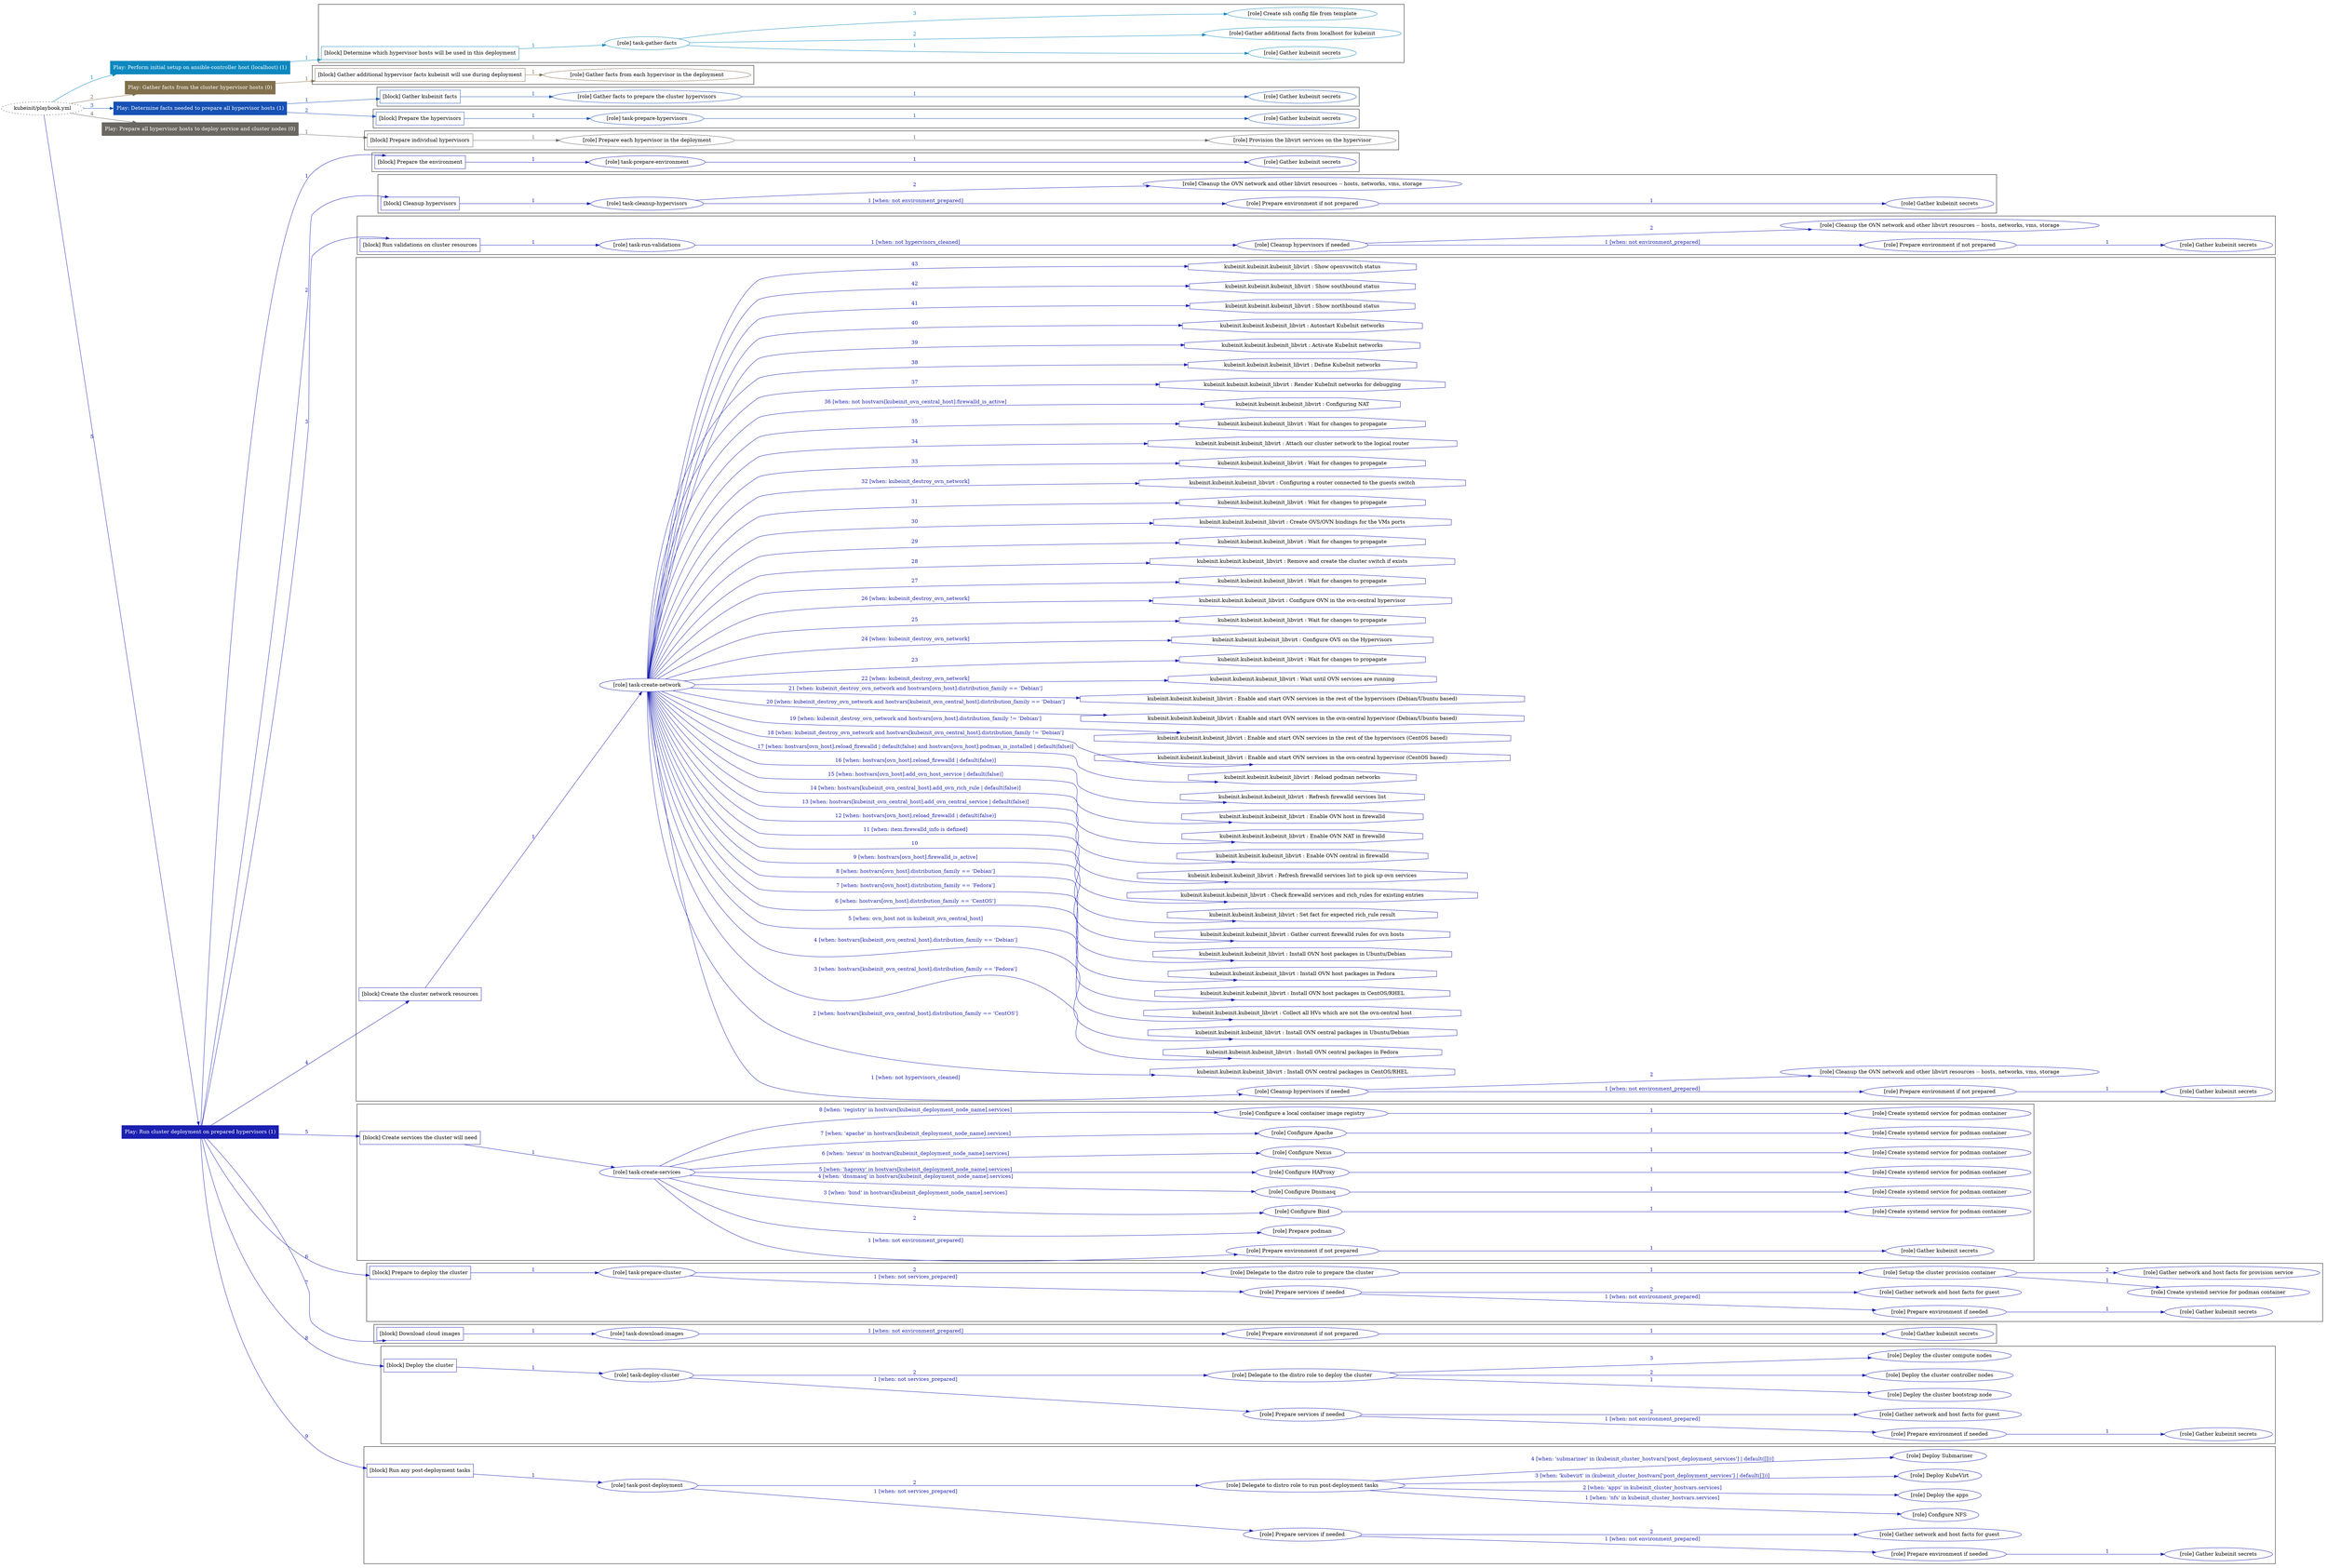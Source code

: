 digraph {
	graph [concentrate=true ordering=in rankdir=LR ratio=fill]
	edge [esep=5 sep=10]
	"kubeinit/playbook.yml" [URL="/home/runner/work/kubeinit/kubeinit/kubeinit/playbook.yml" id=playbook_b2970632 style=dotted]
	"kubeinit/playbook.yml" -> play_ad347e8a [label="1 " color="#0d88bf" fontcolor="#0d88bf" id=edge_fb2f6745 labeltooltip="1 " tooltip="1 "]
	subgraph "Play: Perform initial setup on ansible-controller host (localhost) (1)" {
		play_ad347e8a [label="Play: Perform initial setup on ansible-controller host (localhost) (1)" URL="/home/runner/work/kubeinit/kubeinit/kubeinit/playbook.yml" color="#0d88bf" fontcolor="#ffffff" id=play_ad347e8a shape=box style=filled tooltip=localhost]
		play_ad347e8a -> block_02bdb713 [label=1 color="#0d88bf" fontcolor="#0d88bf" id=edge_63a0c23f labeltooltip=1 tooltip=1]
		subgraph cluster_block_02bdb713 {
			block_02bdb713 [label="[block] Determine which hypervisor hosts will be used in this deployment" URL="/home/runner/work/kubeinit/kubeinit/kubeinit/playbook.yml" color="#0d88bf" id=block_02bdb713 labeltooltip="Determine which hypervisor hosts will be used in this deployment" shape=box tooltip="Determine which hypervisor hosts will be used in this deployment"]
			block_02bdb713 -> role_da53d8f0 [label="1 " color="#0d88bf" fontcolor="#0d88bf" id=edge_569116b0 labeltooltip="1 " tooltip="1 "]
			subgraph "task-gather-facts" {
				role_da53d8f0 [label="[role] task-gather-facts" URL="/home/runner/work/kubeinit/kubeinit/kubeinit/playbook.yml" color="#0d88bf" id=role_da53d8f0 tooltip="task-gather-facts"]
				role_da53d8f0 -> role_54733c2b [label="1 " color="#0d88bf" fontcolor="#0d88bf" id=edge_8b5b9e2d labeltooltip="1 " tooltip="1 "]
				subgraph "Gather kubeinit secrets" {
					role_54733c2b [label="[role] Gather kubeinit secrets" URL="/home/runner/.ansible/collections/ansible_collections/kubeinit/kubeinit/roles/kubeinit_prepare/tasks/build_hypervisors_group.yml" color="#0d88bf" id=role_54733c2b tooltip="Gather kubeinit secrets"]
				}
				role_da53d8f0 -> role_e643a011 [label="2 " color="#0d88bf" fontcolor="#0d88bf" id=edge_ceef6fc4 labeltooltip="2 " tooltip="2 "]
				subgraph "Gather additional facts from localhost for kubeinit" {
					role_e643a011 [label="[role] Gather additional facts from localhost for kubeinit" URL="/home/runner/.ansible/collections/ansible_collections/kubeinit/kubeinit/roles/kubeinit_prepare/tasks/build_hypervisors_group.yml" color="#0d88bf" id=role_e643a011 tooltip="Gather additional facts from localhost for kubeinit"]
				}
				role_da53d8f0 -> role_61aa2dd2 [label="3 " color="#0d88bf" fontcolor="#0d88bf" id=edge_c71d6001 labeltooltip="3 " tooltip="3 "]
				subgraph "Create ssh config file from template" {
					role_61aa2dd2 [label="[role] Create ssh config file from template" URL="/home/runner/.ansible/collections/ansible_collections/kubeinit/kubeinit/roles/kubeinit_prepare/tasks/build_hypervisors_group.yml" color="#0d88bf" id=role_61aa2dd2 tooltip="Create ssh config file from template"]
				}
			}
		}
	}
	"kubeinit/playbook.yml" -> play_86a1b75f [label="2 " color="#80704c" fontcolor="#80704c" id=edge_a1302438 labeltooltip="2 " tooltip="2 "]
	subgraph "Play: Gather facts from the cluster hypervisor hosts (0)" {
		play_86a1b75f [label="Play: Gather facts from the cluster hypervisor hosts (0)" URL="/home/runner/work/kubeinit/kubeinit/kubeinit/playbook.yml" color="#80704c" fontcolor="#ffffff" id=play_86a1b75f shape=box style=filled tooltip="Play: Gather facts from the cluster hypervisor hosts (0)"]
		play_86a1b75f -> block_30c220e3 [label=1 color="#80704c" fontcolor="#80704c" id=edge_c5102e0e labeltooltip=1 tooltip=1]
		subgraph cluster_block_30c220e3 {
			block_30c220e3 [label="[block] Gather additional hypervisor facts kubeinit will use during deployment" URL="/home/runner/work/kubeinit/kubeinit/kubeinit/playbook.yml" color="#80704c" id=block_30c220e3 labeltooltip="Gather additional hypervisor facts kubeinit will use during deployment" shape=box tooltip="Gather additional hypervisor facts kubeinit will use during deployment"]
			block_30c220e3 -> role_64c12fb1 [label="1 " color="#80704c" fontcolor="#80704c" id=edge_5f740c85 labeltooltip="1 " tooltip="1 "]
			subgraph "Gather facts from each hypervisor in the deployment" {
				role_64c12fb1 [label="[role] Gather facts from each hypervisor in the deployment" URL="/home/runner/work/kubeinit/kubeinit/kubeinit/playbook.yml" color="#80704c" id=role_64c12fb1 tooltip="Gather facts from each hypervisor in the deployment"]
			}
		}
	}
	"kubeinit/playbook.yml" -> play_dd85b4c7 [label="3 " color="#1751b5" fontcolor="#1751b5" id=edge_f1dde3d9 labeltooltip="3 " tooltip="3 "]
	subgraph "Play: Determine facts needed to prepare all hypervisor hosts (1)" {
		play_dd85b4c7 [label="Play: Determine facts needed to prepare all hypervisor hosts (1)" URL="/home/runner/work/kubeinit/kubeinit/kubeinit/playbook.yml" color="#1751b5" fontcolor="#ffffff" id=play_dd85b4c7 shape=box style=filled tooltip=localhost]
		play_dd85b4c7 -> block_471fe76d [label=1 color="#1751b5" fontcolor="#1751b5" id=edge_30406301 labeltooltip=1 tooltip=1]
		subgraph cluster_block_471fe76d {
			block_471fe76d [label="[block] Gather kubeinit facts" URL="/home/runner/work/kubeinit/kubeinit/kubeinit/playbook.yml" color="#1751b5" id=block_471fe76d labeltooltip="Gather kubeinit facts" shape=box tooltip="Gather kubeinit facts"]
			block_471fe76d -> role_e192dd56 [label="1 " color="#1751b5" fontcolor="#1751b5" id=edge_eb72779b labeltooltip="1 " tooltip="1 "]
			subgraph "Gather facts to prepare the cluster hypervisors" {
				role_e192dd56 [label="[role] Gather facts to prepare the cluster hypervisors" URL="/home/runner/work/kubeinit/kubeinit/kubeinit/playbook.yml" color="#1751b5" id=role_e192dd56 tooltip="Gather facts to prepare the cluster hypervisors"]
				role_e192dd56 -> role_439e6ed9 [label="1 " color="#1751b5" fontcolor="#1751b5" id=edge_c47470ea labeltooltip="1 " tooltip="1 "]
				subgraph "Gather kubeinit secrets" {
					role_439e6ed9 [label="[role] Gather kubeinit secrets" URL="/home/runner/.ansible/collections/ansible_collections/kubeinit/kubeinit/roles/kubeinit_prepare/tasks/gather_kubeinit_facts.yml" color="#1751b5" id=role_439e6ed9 tooltip="Gather kubeinit secrets"]
				}
			}
		}
		play_dd85b4c7 -> block_6705065d [label=2 color="#1751b5" fontcolor="#1751b5" id=edge_f10d13ff labeltooltip=2 tooltip=2]
		subgraph cluster_block_6705065d {
			block_6705065d [label="[block] Prepare the hypervisors" URL="/home/runner/work/kubeinit/kubeinit/kubeinit/playbook.yml" color="#1751b5" id=block_6705065d labeltooltip="Prepare the hypervisors" shape=box tooltip="Prepare the hypervisors"]
			block_6705065d -> role_c1f76ff6 [label="1 " color="#1751b5" fontcolor="#1751b5" id=edge_e2b67385 labeltooltip="1 " tooltip="1 "]
			subgraph "task-prepare-hypervisors" {
				role_c1f76ff6 [label="[role] task-prepare-hypervisors" URL="/home/runner/work/kubeinit/kubeinit/kubeinit/playbook.yml" color="#1751b5" id=role_c1f76ff6 tooltip="task-prepare-hypervisors"]
				role_c1f76ff6 -> role_1f9acea6 [label="1 " color="#1751b5" fontcolor="#1751b5" id=edge_c18df042 labeltooltip="1 " tooltip="1 "]
				subgraph "Gather kubeinit secrets" {
					role_1f9acea6 [label="[role] Gather kubeinit secrets" URL="/home/runner/.ansible/collections/ansible_collections/kubeinit/kubeinit/roles/kubeinit_prepare/tasks/gather_kubeinit_facts.yml" color="#1751b5" id=role_1f9acea6 tooltip="Gather kubeinit secrets"]
				}
			}
		}
	}
	"kubeinit/playbook.yml" -> play_1622d2c1 [label="4 " color="#6a6762" fontcolor="#6a6762" id=edge_9c1169be labeltooltip="4 " tooltip="4 "]
	subgraph "Play: Prepare all hypervisor hosts to deploy service and cluster nodes (0)" {
		play_1622d2c1 [label="Play: Prepare all hypervisor hosts to deploy service and cluster nodes (0)" URL="/home/runner/work/kubeinit/kubeinit/kubeinit/playbook.yml" color="#6a6762" fontcolor="#ffffff" id=play_1622d2c1 shape=box style=filled tooltip="Play: Prepare all hypervisor hosts to deploy service and cluster nodes (0)"]
		play_1622d2c1 -> block_068959bb [label=1 color="#6a6762" fontcolor="#6a6762" id=edge_9a608dee labeltooltip=1 tooltip=1]
		subgraph cluster_block_068959bb {
			block_068959bb [label="[block] Prepare individual hypervisors" URL="/home/runner/work/kubeinit/kubeinit/kubeinit/playbook.yml" color="#6a6762" id=block_068959bb labeltooltip="Prepare individual hypervisors" shape=box tooltip="Prepare individual hypervisors"]
			block_068959bb -> role_5a3e486c [label="1 " color="#6a6762" fontcolor="#6a6762" id=edge_054abb75 labeltooltip="1 " tooltip="1 "]
			subgraph "Prepare each hypervisor in the deployment" {
				role_5a3e486c [label="[role] Prepare each hypervisor in the deployment" URL="/home/runner/work/kubeinit/kubeinit/kubeinit/playbook.yml" color="#6a6762" id=role_5a3e486c tooltip="Prepare each hypervisor in the deployment"]
				role_5a3e486c -> role_bd8c791f [label="1 " color="#6a6762" fontcolor="#6a6762" id=edge_d2929879 labeltooltip="1 " tooltip="1 "]
				subgraph "Provision the libvirt services on the hypervisor" {
					role_bd8c791f [label="[role] Provision the libvirt services on the hypervisor" URL="/home/runner/.ansible/collections/ansible_collections/kubeinit/kubeinit/roles/kubeinit_prepare/tasks/prepare_hypervisor.yml" color="#6a6762" id=role_bd8c791f tooltip="Provision the libvirt services on the hypervisor"]
				}
			}
		}
	}
	"kubeinit/playbook.yml" -> play_c64f6b36 [label="5 " color="#1b1fb1" fontcolor="#1b1fb1" id=edge_6ad147a3 labeltooltip="5 " tooltip="5 "]
	subgraph "Play: Run cluster deployment on prepared hypervisors (1)" {
		play_c64f6b36 [label="Play: Run cluster deployment on prepared hypervisors (1)" URL="/home/runner/work/kubeinit/kubeinit/kubeinit/playbook.yml" color="#1b1fb1" fontcolor="#ffffff" id=play_c64f6b36 shape=box style=filled tooltip=localhost]
		play_c64f6b36 -> block_fc96200b [label=1 color="#1b1fb1" fontcolor="#1b1fb1" id=edge_9f50832c labeltooltip=1 tooltip=1]
		subgraph cluster_block_fc96200b {
			block_fc96200b [label="[block] Prepare the environment" URL="/home/runner/work/kubeinit/kubeinit/kubeinit/playbook.yml" color="#1b1fb1" id=block_fc96200b labeltooltip="Prepare the environment" shape=box tooltip="Prepare the environment"]
			block_fc96200b -> role_393655b5 [label="1 " color="#1b1fb1" fontcolor="#1b1fb1" id=edge_04729fff labeltooltip="1 " tooltip="1 "]
			subgraph "task-prepare-environment" {
				role_393655b5 [label="[role] task-prepare-environment" URL="/home/runner/work/kubeinit/kubeinit/kubeinit/playbook.yml" color="#1b1fb1" id=role_393655b5 tooltip="task-prepare-environment"]
				role_393655b5 -> role_0a189bdf [label="1 " color="#1b1fb1" fontcolor="#1b1fb1" id=edge_3ca9d358 labeltooltip="1 " tooltip="1 "]
				subgraph "Gather kubeinit secrets" {
					role_0a189bdf [label="[role] Gather kubeinit secrets" URL="/home/runner/.ansible/collections/ansible_collections/kubeinit/kubeinit/roles/kubeinit_prepare/tasks/gather_kubeinit_facts.yml" color="#1b1fb1" id=role_0a189bdf tooltip="Gather kubeinit secrets"]
				}
			}
		}
		play_c64f6b36 -> block_f19dd39b [label=2 color="#1b1fb1" fontcolor="#1b1fb1" id=edge_65078a33 labeltooltip=2 tooltip=2]
		subgraph cluster_block_f19dd39b {
			block_f19dd39b [label="[block] Cleanup hypervisors" URL="/home/runner/work/kubeinit/kubeinit/kubeinit/playbook.yml" color="#1b1fb1" id=block_f19dd39b labeltooltip="Cleanup hypervisors" shape=box tooltip="Cleanup hypervisors"]
			block_f19dd39b -> role_6e522510 [label="1 " color="#1b1fb1" fontcolor="#1b1fb1" id=edge_774d09f5 labeltooltip="1 " tooltip="1 "]
			subgraph "task-cleanup-hypervisors" {
				role_6e522510 [label="[role] task-cleanup-hypervisors" URL="/home/runner/work/kubeinit/kubeinit/kubeinit/playbook.yml" color="#1b1fb1" id=role_6e522510 tooltip="task-cleanup-hypervisors"]
				role_6e522510 -> role_2e3c1b8a [label="1 [when: not environment_prepared]" color="#1b1fb1" fontcolor="#1b1fb1" id=edge_42efb59c labeltooltip="1 [when: not environment_prepared]" tooltip="1 [when: not environment_prepared]"]
				subgraph "Prepare environment if not prepared" {
					role_2e3c1b8a [label="[role] Prepare environment if not prepared" URL="/home/runner/.ansible/collections/ansible_collections/kubeinit/kubeinit/roles/kubeinit_prepare/tasks/cleanup_hypervisors.yml" color="#1b1fb1" id=role_2e3c1b8a tooltip="Prepare environment if not prepared"]
					role_2e3c1b8a -> role_7c5b12a2 [label="1 " color="#1b1fb1" fontcolor="#1b1fb1" id=edge_70bcca69 labeltooltip="1 " tooltip="1 "]
					subgraph "Gather kubeinit secrets" {
						role_7c5b12a2 [label="[role] Gather kubeinit secrets" URL="/home/runner/.ansible/collections/ansible_collections/kubeinit/kubeinit/roles/kubeinit_prepare/tasks/gather_kubeinit_facts.yml" color="#1b1fb1" id=role_7c5b12a2 tooltip="Gather kubeinit secrets"]
					}
				}
				role_6e522510 -> role_1f2c978e [label="2 " color="#1b1fb1" fontcolor="#1b1fb1" id=edge_94150e36 labeltooltip="2 " tooltip="2 "]
				subgraph "Cleanup the OVN network and other libvirt resources -- hosts, networks, vms, storage" {
					role_1f2c978e [label="[role] Cleanup the OVN network and other libvirt resources -- hosts, networks, vms, storage" URL="/home/runner/.ansible/collections/ansible_collections/kubeinit/kubeinit/roles/kubeinit_prepare/tasks/cleanup_hypervisors.yml" color="#1b1fb1" id=role_1f2c978e tooltip="Cleanup the OVN network and other libvirt resources -- hosts, networks, vms, storage"]
				}
			}
		}
		play_c64f6b36 -> block_ca2794f3 [label=3 color="#1b1fb1" fontcolor="#1b1fb1" id=edge_4b62f468 labeltooltip=3 tooltip=3]
		subgraph cluster_block_ca2794f3 {
			block_ca2794f3 [label="[block] Run validations on cluster resources" URL="/home/runner/work/kubeinit/kubeinit/kubeinit/playbook.yml" color="#1b1fb1" id=block_ca2794f3 labeltooltip="Run validations on cluster resources" shape=box tooltip="Run validations on cluster resources"]
			block_ca2794f3 -> role_a58fdb3c [label="1 " color="#1b1fb1" fontcolor="#1b1fb1" id=edge_43a2cdf9 labeltooltip="1 " tooltip="1 "]
			subgraph "task-run-validations" {
				role_a58fdb3c [label="[role] task-run-validations" URL="/home/runner/work/kubeinit/kubeinit/kubeinit/playbook.yml" color="#1b1fb1" id=role_a58fdb3c tooltip="task-run-validations"]
				role_a58fdb3c -> role_368886fa [label="1 [when: not hypervisors_cleaned]" color="#1b1fb1" fontcolor="#1b1fb1" id=edge_b54a7391 labeltooltip="1 [when: not hypervisors_cleaned]" tooltip="1 [when: not hypervisors_cleaned]"]
				subgraph "Cleanup hypervisors if needed" {
					role_368886fa [label="[role] Cleanup hypervisors if needed" URL="/home/runner/.ansible/collections/ansible_collections/kubeinit/kubeinit/roles/kubeinit_validations/tasks/main.yml" color="#1b1fb1" id=role_368886fa tooltip="Cleanup hypervisors if needed"]
					role_368886fa -> role_af37c962 [label="1 [when: not environment_prepared]" color="#1b1fb1" fontcolor="#1b1fb1" id=edge_4ec2abd3 labeltooltip="1 [when: not environment_prepared]" tooltip="1 [when: not environment_prepared]"]
					subgraph "Prepare environment if not prepared" {
						role_af37c962 [label="[role] Prepare environment if not prepared" URL="/home/runner/.ansible/collections/ansible_collections/kubeinit/kubeinit/roles/kubeinit_prepare/tasks/cleanup_hypervisors.yml" color="#1b1fb1" id=role_af37c962 tooltip="Prepare environment if not prepared"]
						role_af37c962 -> role_49a468b5 [label="1 " color="#1b1fb1" fontcolor="#1b1fb1" id=edge_48994fed labeltooltip="1 " tooltip="1 "]
						subgraph "Gather kubeinit secrets" {
							role_49a468b5 [label="[role] Gather kubeinit secrets" URL="/home/runner/.ansible/collections/ansible_collections/kubeinit/kubeinit/roles/kubeinit_prepare/tasks/gather_kubeinit_facts.yml" color="#1b1fb1" id=role_49a468b5 tooltip="Gather kubeinit secrets"]
						}
					}
					role_368886fa -> role_d27b8283 [label="2 " color="#1b1fb1" fontcolor="#1b1fb1" id=edge_f3fe6f6e labeltooltip="2 " tooltip="2 "]
					subgraph "Cleanup the OVN network and other libvirt resources -- hosts, networks, vms, storage" {
						role_d27b8283 [label="[role] Cleanup the OVN network and other libvirt resources -- hosts, networks, vms, storage" URL="/home/runner/.ansible/collections/ansible_collections/kubeinit/kubeinit/roles/kubeinit_prepare/tasks/cleanup_hypervisors.yml" color="#1b1fb1" id=role_d27b8283 tooltip="Cleanup the OVN network and other libvirt resources -- hosts, networks, vms, storage"]
					}
				}
			}
		}
		play_c64f6b36 -> block_cc5e929e [label=4 color="#1b1fb1" fontcolor="#1b1fb1" id=edge_a8f28816 labeltooltip=4 tooltip=4]
		subgraph cluster_block_cc5e929e {
			block_cc5e929e [label="[block] Create the cluster network resources" URL="/home/runner/work/kubeinit/kubeinit/kubeinit/playbook.yml" color="#1b1fb1" id=block_cc5e929e labeltooltip="Create the cluster network resources" shape=box tooltip="Create the cluster network resources"]
			block_cc5e929e -> role_46a9378b [label="1 " color="#1b1fb1" fontcolor="#1b1fb1" id=edge_f3f1b9ad labeltooltip="1 " tooltip="1 "]
			subgraph "task-create-network" {
				role_46a9378b [label="[role] task-create-network" URL="/home/runner/work/kubeinit/kubeinit/kubeinit/playbook.yml" color="#1b1fb1" id=role_46a9378b tooltip="task-create-network"]
				role_46a9378b -> role_660d119a [label="1 [when: not hypervisors_cleaned]" color="#1b1fb1" fontcolor="#1b1fb1" id=edge_28d4add2 labeltooltip="1 [when: not hypervisors_cleaned]" tooltip="1 [when: not hypervisors_cleaned]"]
				subgraph "Cleanup hypervisors if needed" {
					role_660d119a [label="[role] Cleanup hypervisors if needed" URL="/home/runner/.ansible/collections/ansible_collections/kubeinit/kubeinit/roles/kubeinit_libvirt/tasks/create_network.yml" color="#1b1fb1" id=role_660d119a tooltip="Cleanup hypervisors if needed"]
					role_660d119a -> role_4dc002cb [label="1 [when: not environment_prepared]" color="#1b1fb1" fontcolor="#1b1fb1" id=edge_60b20d4f labeltooltip="1 [when: not environment_prepared]" tooltip="1 [when: not environment_prepared]"]
					subgraph "Prepare environment if not prepared" {
						role_4dc002cb [label="[role] Prepare environment if not prepared" URL="/home/runner/.ansible/collections/ansible_collections/kubeinit/kubeinit/roles/kubeinit_prepare/tasks/cleanup_hypervisors.yml" color="#1b1fb1" id=role_4dc002cb tooltip="Prepare environment if not prepared"]
						role_4dc002cb -> role_b63bba97 [label="1 " color="#1b1fb1" fontcolor="#1b1fb1" id=edge_756ad221 labeltooltip="1 " tooltip="1 "]
						subgraph "Gather kubeinit secrets" {
							role_b63bba97 [label="[role] Gather kubeinit secrets" URL="/home/runner/.ansible/collections/ansible_collections/kubeinit/kubeinit/roles/kubeinit_prepare/tasks/gather_kubeinit_facts.yml" color="#1b1fb1" id=role_b63bba97 tooltip="Gather kubeinit secrets"]
						}
					}
					role_660d119a -> role_3f2e3c4f [label="2 " color="#1b1fb1" fontcolor="#1b1fb1" id=edge_c64e3fb2 labeltooltip="2 " tooltip="2 "]
					subgraph "Cleanup the OVN network and other libvirt resources -- hosts, networks, vms, storage" {
						role_3f2e3c4f [label="[role] Cleanup the OVN network and other libvirt resources -- hosts, networks, vms, storage" URL="/home/runner/.ansible/collections/ansible_collections/kubeinit/kubeinit/roles/kubeinit_prepare/tasks/cleanup_hypervisors.yml" color="#1b1fb1" id=role_3f2e3c4f tooltip="Cleanup the OVN network and other libvirt resources -- hosts, networks, vms, storage"]
					}
				}
				task_1533b3de [label="kubeinit.kubeinit.kubeinit_libvirt : Install OVN central packages in CentOS/RHEL" URL="/home/runner/.ansible/collections/ansible_collections/kubeinit/kubeinit/roles/kubeinit_libvirt/tasks/create_network.yml" color="#1b1fb1" id=task_1533b3de shape=octagon tooltip="kubeinit.kubeinit.kubeinit_libvirt : Install OVN central packages in CentOS/RHEL"]
				role_46a9378b -> task_1533b3de [label="2 [when: hostvars[kubeinit_ovn_central_host].distribution_family == 'CentOS']" color="#1b1fb1" fontcolor="#1b1fb1" id=edge_785396ce labeltooltip="2 [when: hostvars[kubeinit_ovn_central_host].distribution_family == 'CentOS']" tooltip="2 [when: hostvars[kubeinit_ovn_central_host].distribution_family == 'CentOS']"]
				task_4329dcb1 [label="kubeinit.kubeinit.kubeinit_libvirt : Install OVN central packages in Fedora" URL="/home/runner/.ansible/collections/ansible_collections/kubeinit/kubeinit/roles/kubeinit_libvirt/tasks/create_network.yml" color="#1b1fb1" id=task_4329dcb1 shape=octagon tooltip="kubeinit.kubeinit.kubeinit_libvirt : Install OVN central packages in Fedora"]
				role_46a9378b -> task_4329dcb1 [label="3 [when: hostvars[kubeinit_ovn_central_host].distribution_family == 'Fedora']" color="#1b1fb1" fontcolor="#1b1fb1" id=edge_5f5510dd labeltooltip="3 [when: hostvars[kubeinit_ovn_central_host].distribution_family == 'Fedora']" tooltip="3 [when: hostvars[kubeinit_ovn_central_host].distribution_family == 'Fedora']"]
				task_a6ec347c [label="kubeinit.kubeinit.kubeinit_libvirt : Install OVN central packages in Ubuntu/Debian" URL="/home/runner/.ansible/collections/ansible_collections/kubeinit/kubeinit/roles/kubeinit_libvirt/tasks/create_network.yml" color="#1b1fb1" id=task_a6ec347c shape=octagon tooltip="kubeinit.kubeinit.kubeinit_libvirt : Install OVN central packages in Ubuntu/Debian"]
				role_46a9378b -> task_a6ec347c [label="4 [when: hostvars[kubeinit_ovn_central_host].distribution_family == 'Debian']" color="#1b1fb1" fontcolor="#1b1fb1" id=edge_f19e4e64 labeltooltip="4 [when: hostvars[kubeinit_ovn_central_host].distribution_family == 'Debian']" tooltip="4 [when: hostvars[kubeinit_ovn_central_host].distribution_family == 'Debian']"]
				task_9dd05a27 [label="kubeinit.kubeinit.kubeinit_libvirt : Collect all HVs which are not the ovn-central host" URL="/home/runner/.ansible/collections/ansible_collections/kubeinit/kubeinit/roles/kubeinit_libvirt/tasks/create_network.yml" color="#1b1fb1" id=task_9dd05a27 shape=octagon tooltip="kubeinit.kubeinit.kubeinit_libvirt : Collect all HVs which are not the ovn-central host"]
				role_46a9378b -> task_9dd05a27 [label="5 [when: ovn_host not in kubeinit_ovn_central_host]" color="#1b1fb1" fontcolor="#1b1fb1" id=edge_df5eaf8d labeltooltip="5 [when: ovn_host not in kubeinit_ovn_central_host]" tooltip="5 [when: ovn_host not in kubeinit_ovn_central_host]"]
				task_c53a0f00 [label="kubeinit.kubeinit.kubeinit_libvirt : Install OVN host packages in CentOS/RHEL" URL="/home/runner/.ansible/collections/ansible_collections/kubeinit/kubeinit/roles/kubeinit_libvirt/tasks/create_network.yml" color="#1b1fb1" id=task_c53a0f00 shape=octagon tooltip="kubeinit.kubeinit.kubeinit_libvirt : Install OVN host packages in CentOS/RHEL"]
				role_46a9378b -> task_c53a0f00 [label="6 [when: hostvars[ovn_host].distribution_family == 'CentOS']" color="#1b1fb1" fontcolor="#1b1fb1" id=edge_94a0b85c labeltooltip="6 [when: hostvars[ovn_host].distribution_family == 'CentOS']" tooltip="6 [when: hostvars[ovn_host].distribution_family == 'CentOS']"]
				task_20a6b453 [label="kubeinit.kubeinit.kubeinit_libvirt : Install OVN host packages in Fedora" URL="/home/runner/.ansible/collections/ansible_collections/kubeinit/kubeinit/roles/kubeinit_libvirt/tasks/create_network.yml" color="#1b1fb1" id=task_20a6b453 shape=octagon tooltip="kubeinit.kubeinit.kubeinit_libvirt : Install OVN host packages in Fedora"]
				role_46a9378b -> task_20a6b453 [label="7 [when: hostvars[ovn_host].distribution_family == 'Fedora']" color="#1b1fb1" fontcolor="#1b1fb1" id=edge_608c39a9 labeltooltip="7 [when: hostvars[ovn_host].distribution_family == 'Fedora']" tooltip="7 [when: hostvars[ovn_host].distribution_family == 'Fedora']"]
				task_93180fc3 [label="kubeinit.kubeinit.kubeinit_libvirt : Install OVN host packages in Ubuntu/Debian" URL="/home/runner/.ansible/collections/ansible_collections/kubeinit/kubeinit/roles/kubeinit_libvirt/tasks/create_network.yml" color="#1b1fb1" id=task_93180fc3 shape=octagon tooltip="kubeinit.kubeinit.kubeinit_libvirt : Install OVN host packages in Ubuntu/Debian"]
				role_46a9378b -> task_93180fc3 [label="8 [when: hostvars[ovn_host].distribution_family == 'Debian']" color="#1b1fb1" fontcolor="#1b1fb1" id=edge_61cb86f8 labeltooltip="8 [when: hostvars[ovn_host].distribution_family == 'Debian']" tooltip="8 [when: hostvars[ovn_host].distribution_family == 'Debian']"]
				task_782e2353 [label="kubeinit.kubeinit.kubeinit_libvirt : Gather current firewalld rules for ovn hosts" URL="/home/runner/.ansible/collections/ansible_collections/kubeinit/kubeinit/roles/kubeinit_libvirt/tasks/create_network.yml" color="#1b1fb1" id=task_782e2353 shape=octagon tooltip="kubeinit.kubeinit.kubeinit_libvirt : Gather current firewalld rules for ovn hosts"]
				role_46a9378b -> task_782e2353 [label="9 [when: hostvars[ovn_host].firewalld_is_active]" color="#1b1fb1" fontcolor="#1b1fb1" id=edge_e0c5f5b4 labeltooltip="9 [when: hostvars[ovn_host].firewalld_is_active]" tooltip="9 [when: hostvars[ovn_host].firewalld_is_active]"]
				task_c952c302 [label="kubeinit.kubeinit.kubeinit_libvirt : Set fact for expected rich_rule result" URL="/home/runner/.ansible/collections/ansible_collections/kubeinit/kubeinit/roles/kubeinit_libvirt/tasks/create_network.yml" color="#1b1fb1" id=task_c952c302 shape=octagon tooltip="kubeinit.kubeinit.kubeinit_libvirt : Set fact for expected rich_rule result"]
				role_46a9378b -> task_c952c302 [label="10 " color="#1b1fb1" fontcolor="#1b1fb1" id=edge_c40038a1 labeltooltip="10 " tooltip="10 "]
				task_87f5b43a [label="kubeinit.kubeinit.kubeinit_libvirt : Check firewalld services and rich_rules for existing entries" URL="/home/runner/.ansible/collections/ansible_collections/kubeinit/kubeinit/roles/kubeinit_libvirt/tasks/create_network.yml" color="#1b1fb1" id=task_87f5b43a shape=octagon tooltip="kubeinit.kubeinit.kubeinit_libvirt : Check firewalld services and rich_rules for existing entries"]
				role_46a9378b -> task_87f5b43a [label="11 [when: item.firewalld_info is defined]" color="#1b1fb1" fontcolor="#1b1fb1" id=edge_eeed4991 labeltooltip="11 [when: item.firewalld_info is defined]" tooltip="11 [when: item.firewalld_info is defined]"]
				task_4b1953fb [label="kubeinit.kubeinit.kubeinit_libvirt : Refresh firewalld services list to pick up ovn services" URL="/home/runner/.ansible/collections/ansible_collections/kubeinit/kubeinit/roles/kubeinit_libvirt/tasks/create_network.yml" color="#1b1fb1" id=task_4b1953fb shape=octagon tooltip="kubeinit.kubeinit.kubeinit_libvirt : Refresh firewalld services list to pick up ovn services"]
				role_46a9378b -> task_4b1953fb [label="12 [when: hostvars[ovn_host].reload_firewalld | default(false)]" color="#1b1fb1" fontcolor="#1b1fb1" id=edge_2d418f23 labeltooltip="12 [when: hostvars[ovn_host].reload_firewalld | default(false)]" tooltip="12 [when: hostvars[ovn_host].reload_firewalld | default(false)]"]
				task_129d8afe [label="kubeinit.kubeinit.kubeinit_libvirt : Enable OVN central in firewalld" URL="/home/runner/.ansible/collections/ansible_collections/kubeinit/kubeinit/roles/kubeinit_libvirt/tasks/create_network.yml" color="#1b1fb1" id=task_129d8afe shape=octagon tooltip="kubeinit.kubeinit.kubeinit_libvirt : Enable OVN central in firewalld"]
				role_46a9378b -> task_129d8afe [label="13 [when: hostvars[kubeinit_ovn_central_host].add_ovn_central_service | default(false)]" color="#1b1fb1" fontcolor="#1b1fb1" id=edge_fb4e7f54 labeltooltip="13 [when: hostvars[kubeinit_ovn_central_host].add_ovn_central_service | default(false)]" tooltip="13 [when: hostvars[kubeinit_ovn_central_host].add_ovn_central_service | default(false)]"]
				task_3d215c51 [label="kubeinit.kubeinit.kubeinit_libvirt : Enable OVN NAT in firewalld" URL="/home/runner/.ansible/collections/ansible_collections/kubeinit/kubeinit/roles/kubeinit_libvirt/tasks/create_network.yml" color="#1b1fb1" id=task_3d215c51 shape=octagon tooltip="kubeinit.kubeinit.kubeinit_libvirt : Enable OVN NAT in firewalld"]
				role_46a9378b -> task_3d215c51 [label="14 [when: hostvars[kubeinit_ovn_central_host].add_ovn_rich_rule | default(false)]" color="#1b1fb1" fontcolor="#1b1fb1" id=edge_5b7095b2 labeltooltip="14 [when: hostvars[kubeinit_ovn_central_host].add_ovn_rich_rule | default(false)]" tooltip="14 [when: hostvars[kubeinit_ovn_central_host].add_ovn_rich_rule | default(false)]"]
				task_adef1464 [label="kubeinit.kubeinit.kubeinit_libvirt : Enable OVN host in firewalld" URL="/home/runner/.ansible/collections/ansible_collections/kubeinit/kubeinit/roles/kubeinit_libvirt/tasks/create_network.yml" color="#1b1fb1" id=task_adef1464 shape=octagon tooltip="kubeinit.kubeinit.kubeinit_libvirt : Enable OVN host in firewalld"]
				role_46a9378b -> task_adef1464 [label="15 [when: hostvars[ovn_host].add_ovn_host_service | default(false)]" color="#1b1fb1" fontcolor="#1b1fb1" id=edge_c2a96e1e labeltooltip="15 [when: hostvars[ovn_host].add_ovn_host_service | default(false)]" tooltip="15 [when: hostvars[ovn_host].add_ovn_host_service | default(false)]"]
				task_62e05179 [label="kubeinit.kubeinit.kubeinit_libvirt : Refresh firewalld services list" URL="/home/runner/.ansible/collections/ansible_collections/kubeinit/kubeinit/roles/kubeinit_libvirt/tasks/create_network.yml" color="#1b1fb1" id=task_62e05179 shape=octagon tooltip="kubeinit.kubeinit.kubeinit_libvirt : Refresh firewalld services list"]
				role_46a9378b -> task_62e05179 [label="16 [when: hostvars[ovn_host].reload_firewalld | default(false)]" color="#1b1fb1" fontcolor="#1b1fb1" id=edge_64429a4b labeltooltip="16 [when: hostvars[ovn_host].reload_firewalld | default(false)]" tooltip="16 [when: hostvars[ovn_host].reload_firewalld | default(false)]"]
				task_fbaa27e7 [label="kubeinit.kubeinit.kubeinit_libvirt : Reload podman networks" URL="/home/runner/.ansible/collections/ansible_collections/kubeinit/kubeinit/roles/kubeinit_libvirt/tasks/create_network.yml" color="#1b1fb1" id=task_fbaa27e7 shape=octagon tooltip="kubeinit.kubeinit.kubeinit_libvirt : Reload podman networks"]
				role_46a9378b -> task_fbaa27e7 [label="17 [when: hostvars[ovn_host].reload_firewalld | default(false) and hostvars[ovn_host].podman_is_installed | default(false)]" color="#1b1fb1" fontcolor="#1b1fb1" id=edge_3f30cfd6 labeltooltip="17 [when: hostvars[ovn_host].reload_firewalld | default(false) and hostvars[ovn_host].podman_is_installed | default(false)]" tooltip="17 [when: hostvars[ovn_host].reload_firewalld | default(false) and hostvars[ovn_host].podman_is_installed | default(false)]"]
				task_7dfff4fc [label="kubeinit.kubeinit.kubeinit_libvirt : Enable and start OVN services in the ovn-central hypervisor (CentOS based)" URL="/home/runner/.ansible/collections/ansible_collections/kubeinit/kubeinit/roles/kubeinit_libvirt/tasks/create_network.yml" color="#1b1fb1" id=task_7dfff4fc shape=octagon tooltip="kubeinit.kubeinit.kubeinit_libvirt : Enable and start OVN services in the ovn-central hypervisor (CentOS based)"]
				role_46a9378b -> task_7dfff4fc [label="18 [when: kubeinit_destroy_ovn_network and hostvars[kubeinit_ovn_central_host].distribution_family != 'Debian']" color="#1b1fb1" fontcolor="#1b1fb1" id=edge_84003629 labeltooltip="18 [when: kubeinit_destroy_ovn_network and hostvars[kubeinit_ovn_central_host].distribution_family != 'Debian']" tooltip="18 [when: kubeinit_destroy_ovn_network and hostvars[kubeinit_ovn_central_host].distribution_family != 'Debian']"]
				task_4e4058ee [label="kubeinit.kubeinit.kubeinit_libvirt : Enable and start OVN services in the rest of the hypervisors (CentOS based)" URL="/home/runner/.ansible/collections/ansible_collections/kubeinit/kubeinit/roles/kubeinit_libvirt/tasks/create_network.yml" color="#1b1fb1" id=task_4e4058ee shape=octagon tooltip="kubeinit.kubeinit.kubeinit_libvirt : Enable and start OVN services in the rest of the hypervisors (CentOS based)"]
				role_46a9378b -> task_4e4058ee [label="19 [when: kubeinit_destroy_ovn_network and hostvars[ovn_host].distribution_family != 'Debian']" color="#1b1fb1" fontcolor="#1b1fb1" id=edge_e3cde297 labeltooltip="19 [when: kubeinit_destroy_ovn_network and hostvars[ovn_host].distribution_family != 'Debian']" tooltip="19 [when: kubeinit_destroy_ovn_network and hostvars[ovn_host].distribution_family != 'Debian']"]
				task_caa7f711 [label="kubeinit.kubeinit.kubeinit_libvirt : Enable and start OVN services in the ovn-central hypervisor (Debian/Ubuntu based)" URL="/home/runner/.ansible/collections/ansible_collections/kubeinit/kubeinit/roles/kubeinit_libvirt/tasks/create_network.yml" color="#1b1fb1" id=task_caa7f711 shape=octagon tooltip="kubeinit.kubeinit.kubeinit_libvirt : Enable and start OVN services in the ovn-central hypervisor (Debian/Ubuntu based)"]
				role_46a9378b -> task_caa7f711 [label="20 [when: kubeinit_destroy_ovn_network and hostvars[kubeinit_ovn_central_host].distribution_family == 'Debian']" color="#1b1fb1" fontcolor="#1b1fb1" id=edge_a0b22d20 labeltooltip="20 [when: kubeinit_destroy_ovn_network and hostvars[kubeinit_ovn_central_host].distribution_family == 'Debian']" tooltip="20 [when: kubeinit_destroy_ovn_network and hostvars[kubeinit_ovn_central_host].distribution_family == 'Debian']"]
				task_fbd974e4 [label="kubeinit.kubeinit.kubeinit_libvirt : Enable and start OVN services in the rest of the hypervisors (Debian/Ubuntu based)" URL="/home/runner/.ansible/collections/ansible_collections/kubeinit/kubeinit/roles/kubeinit_libvirt/tasks/create_network.yml" color="#1b1fb1" id=task_fbd974e4 shape=octagon tooltip="kubeinit.kubeinit.kubeinit_libvirt : Enable and start OVN services in the rest of the hypervisors (Debian/Ubuntu based)"]
				role_46a9378b -> task_fbd974e4 [label="21 [when: kubeinit_destroy_ovn_network and hostvars[ovn_host].distribution_family == 'Debian']" color="#1b1fb1" fontcolor="#1b1fb1" id=edge_6f22ea1a labeltooltip="21 [when: kubeinit_destroy_ovn_network and hostvars[ovn_host].distribution_family == 'Debian']" tooltip="21 [when: kubeinit_destroy_ovn_network and hostvars[ovn_host].distribution_family == 'Debian']"]
				task_5087f296 [label="kubeinit.kubeinit.kubeinit_libvirt : Wait until OVN services are running" URL="/home/runner/.ansible/collections/ansible_collections/kubeinit/kubeinit/roles/kubeinit_libvirt/tasks/create_network.yml" color="#1b1fb1" id=task_5087f296 shape=octagon tooltip="kubeinit.kubeinit.kubeinit_libvirt : Wait until OVN services are running"]
				role_46a9378b -> task_5087f296 [label="22 [when: kubeinit_destroy_ovn_network]" color="#1b1fb1" fontcolor="#1b1fb1" id=edge_876acd48 labeltooltip="22 [when: kubeinit_destroy_ovn_network]" tooltip="22 [when: kubeinit_destroy_ovn_network]"]
				task_5fe9058a [label="kubeinit.kubeinit.kubeinit_libvirt : Wait for changes to propagate" URL="/home/runner/.ansible/collections/ansible_collections/kubeinit/kubeinit/roles/kubeinit_libvirt/tasks/create_network.yml" color="#1b1fb1" id=task_5fe9058a shape=octagon tooltip="kubeinit.kubeinit.kubeinit_libvirt : Wait for changes to propagate"]
				role_46a9378b -> task_5fe9058a [label="23 " color="#1b1fb1" fontcolor="#1b1fb1" id=edge_163e134b labeltooltip="23 " tooltip="23 "]
				task_dd1bc847 [label="kubeinit.kubeinit.kubeinit_libvirt : Configure OVS on the Hypervisors" URL="/home/runner/.ansible/collections/ansible_collections/kubeinit/kubeinit/roles/kubeinit_libvirt/tasks/create_network.yml" color="#1b1fb1" id=task_dd1bc847 shape=octagon tooltip="kubeinit.kubeinit.kubeinit_libvirt : Configure OVS on the Hypervisors"]
				role_46a9378b -> task_dd1bc847 [label="24 [when: kubeinit_destroy_ovn_network]" color="#1b1fb1" fontcolor="#1b1fb1" id=edge_229cb307 labeltooltip="24 [when: kubeinit_destroy_ovn_network]" tooltip="24 [when: kubeinit_destroy_ovn_network]"]
				task_ce823cfa [label="kubeinit.kubeinit.kubeinit_libvirt : Wait for changes to propagate" URL="/home/runner/.ansible/collections/ansible_collections/kubeinit/kubeinit/roles/kubeinit_libvirt/tasks/create_network.yml" color="#1b1fb1" id=task_ce823cfa shape=octagon tooltip="kubeinit.kubeinit.kubeinit_libvirt : Wait for changes to propagate"]
				role_46a9378b -> task_ce823cfa [label="25 " color="#1b1fb1" fontcolor="#1b1fb1" id=edge_639e82af labeltooltip="25 " tooltip="25 "]
				task_d002415e [label="kubeinit.kubeinit.kubeinit_libvirt : Configure OVN in the ovn-central hypervisor" URL="/home/runner/.ansible/collections/ansible_collections/kubeinit/kubeinit/roles/kubeinit_libvirt/tasks/create_network.yml" color="#1b1fb1" id=task_d002415e shape=octagon tooltip="kubeinit.kubeinit.kubeinit_libvirt : Configure OVN in the ovn-central hypervisor"]
				role_46a9378b -> task_d002415e [label="26 [when: kubeinit_destroy_ovn_network]" color="#1b1fb1" fontcolor="#1b1fb1" id=edge_d225c018 labeltooltip="26 [when: kubeinit_destroy_ovn_network]" tooltip="26 [when: kubeinit_destroy_ovn_network]"]
				task_92d08d39 [label="kubeinit.kubeinit.kubeinit_libvirt : Wait for changes to propagate" URL="/home/runner/.ansible/collections/ansible_collections/kubeinit/kubeinit/roles/kubeinit_libvirt/tasks/create_network.yml" color="#1b1fb1" id=task_92d08d39 shape=octagon tooltip="kubeinit.kubeinit.kubeinit_libvirt : Wait for changes to propagate"]
				role_46a9378b -> task_92d08d39 [label="27 " color="#1b1fb1" fontcolor="#1b1fb1" id=edge_10ae360b labeltooltip="27 " tooltip="27 "]
				task_64605cbd [label="kubeinit.kubeinit.kubeinit_libvirt : Remove and create the cluster switch if exists" URL="/home/runner/.ansible/collections/ansible_collections/kubeinit/kubeinit/roles/kubeinit_libvirt/tasks/create_network.yml" color="#1b1fb1" id=task_64605cbd shape=octagon tooltip="kubeinit.kubeinit.kubeinit_libvirt : Remove and create the cluster switch if exists"]
				role_46a9378b -> task_64605cbd [label="28 " color="#1b1fb1" fontcolor="#1b1fb1" id=edge_e8d0405b labeltooltip="28 " tooltip="28 "]
				task_5cd5635d [label="kubeinit.kubeinit.kubeinit_libvirt : Wait for changes to propagate" URL="/home/runner/.ansible/collections/ansible_collections/kubeinit/kubeinit/roles/kubeinit_libvirt/tasks/create_network.yml" color="#1b1fb1" id=task_5cd5635d shape=octagon tooltip="kubeinit.kubeinit.kubeinit_libvirt : Wait for changes to propagate"]
				role_46a9378b -> task_5cd5635d [label="29 " color="#1b1fb1" fontcolor="#1b1fb1" id=edge_3c451682 labeltooltip="29 " tooltip="29 "]
				task_4d7f9903 [label="kubeinit.kubeinit.kubeinit_libvirt : Create OVS/OVN bindings for the VMs ports" URL="/home/runner/.ansible/collections/ansible_collections/kubeinit/kubeinit/roles/kubeinit_libvirt/tasks/create_network.yml" color="#1b1fb1" id=task_4d7f9903 shape=octagon tooltip="kubeinit.kubeinit.kubeinit_libvirt : Create OVS/OVN bindings for the VMs ports"]
				role_46a9378b -> task_4d7f9903 [label="30 " color="#1b1fb1" fontcolor="#1b1fb1" id=edge_146b8a38 labeltooltip="30 " tooltip="30 "]
				task_fcabb6d0 [label="kubeinit.kubeinit.kubeinit_libvirt : Wait for changes to propagate" URL="/home/runner/.ansible/collections/ansible_collections/kubeinit/kubeinit/roles/kubeinit_libvirt/tasks/create_network.yml" color="#1b1fb1" id=task_fcabb6d0 shape=octagon tooltip="kubeinit.kubeinit.kubeinit_libvirt : Wait for changes to propagate"]
				role_46a9378b -> task_fcabb6d0 [label="31 " color="#1b1fb1" fontcolor="#1b1fb1" id=edge_6351bdbd labeltooltip="31 " tooltip="31 "]
				task_e13771b9 [label="kubeinit.kubeinit.kubeinit_libvirt : Configuring a router connected to the guests switch" URL="/home/runner/.ansible/collections/ansible_collections/kubeinit/kubeinit/roles/kubeinit_libvirt/tasks/create_network.yml" color="#1b1fb1" id=task_e13771b9 shape=octagon tooltip="kubeinit.kubeinit.kubeinit_libvirt : Configuring a router connected to the guests switch"]
				role_46a9378b -> task_e13771b9 [label="32 [when: kubeinit_destroy_ovn_network]" color="#1b1fb1" fontcolor="#1b1fb1" id=edge_1886032a labeltooltip="32 [when: kubeinit_destroy_ovn_network]" tooltip="32 [when: kubeinit_destroy_ovn_network]"]
				task_2da803a9 [label="kubeinit.kubeinit.kubeinit_libvirt : Wait for changes to propagate" URL="/home/runner/.ansible/collections/ansible_collections/kubeinit/kubeinit/roles/kubeinit_libvirt/tasks/create_network.yml" color="#1b1fb1" id=task_2da803a9 shape=octagon tooltip="kubeinit.kubeinit.kubeinit_libvirt : Wait for changes to propagate"]
				role_46a9378b -> task_2da803a9 [label="33 " color="#1b1fb1" fontcolor="#1b1fb1" id=edge_a24e1930 labeltooltip="33 " tooltip="33 "]
				task_2628f642 [label="kubeinit.kubeinit.kubeinit_libvirt : Attach our cluster network to the logical router" URL="/home/runner/.ansible/collections/ansible_collections/kubeinit/kubeinit/roles/kubeinit_libvirt/tasks/create_network.yml" color="#1b1fb1" id=task_2628f642 shape=octagon tooltip="kubeinit.kubeinit.kubeinit_libvirt : Attach our cluster network to the logical router"]
				role_46a9378b -> task_2628f642 [label="34 " color="#1b1fb1" fontcolor="#1b1fb1" id=edge_9890b52a labeltooltip="34 " tooltip="34 "]
				task_cff75937 [label="kubeinit.kubeinit.kubeinit_libvirt : Wait for changes to propagate" URL="/home/runner/.ansible/collections/ansible_collections/kubeinit/kubeinit/roles/kubeinit_libvirt/tasks/create_network.yml" color="#1b1fb1" id=task_cff75937 shape=octagon tooltip="kubeinit.kubeinit.kubeinit_libvirt : Wait for changes to propagate"]
				role_46a9378b -> task_cff75937 [label="35 " color="#1b1fb1" fontcolor="#1b1fb1" id=edge_ee283ddd labeltooltip="35 " tooltip="35 "]
				task_adae0575 [label="kubeinit.kubeinit.kubeinit_libvirt : Configuring NAT" URL="/home/runner/.ansible/collections/ansible_collections/kubeinit/kubeinit/roles/kubeinit_libvirt/tasks/create_network.yml" color="#1b1fb1" id=task_adae0575 shape=octagon tooltip="kubeinit.kubeinit.kubeinit_libvirt : Configuring NAT"]
				role_46a9378b -> task_adae0575 [label="36 [when: not hostvars[kubeinit_ovn_central_host].firewalld_is_active]" color="#1b1fb1" fontcolor="#1b1fb1" id=edge_b43cea40 labeltooltip="36 [when: not hostvars[kubeinit_ovn_central_host].firewalld_is_active]" tooltip="36 [when: not hostvars[kubeinit_ovn_central_host].firewalld_is_active]"]
				task_adafd064 [label="kubeinit.kubeinit.kubeinit_libvirt : Render KubeInit networks for debugging" URL="/home/runner/.ansible/collections/ansible_collections/kubeinit/kubeinit/roles/kubeinit_libvirt/tasks/create_network.yml" color="#1b1fb1" id=task_adafd064 shape=octagon tooltip="kubeinit.kubeinit.kubeinit_libvirt : Render KubeInit networks for debugging"]
				role_46a9378b -> task_adafd064 [label="37 " color="#1b1fb1" fontcolor="#1b1fb1" id=edge_ea58e50d labeltooltip="37 " tooltip="37 "]
				task_03d5fa64 [label="kubeinit.kubeinit.kubeinit_libvirt : Define KubeInit networks" URL="/home/runner/.ansible/collections/ansible_collections/kubeinit/kubeinit/roles/kubeinit_libvirt/tasks/create_network.yml" color="#1b1fb1" id=task_03d5fa64 shape=octagon tooltip="kubeinit.kubeinit.kubeinit_libvirt : Define KubeInit networks"]
				role_46a9378b -> task_03d5fa64 [label="38 " color="#1b1fb1" fontcolor="#1b1fb1" id=edge_1dfce542 labeltooltip="38 " tooltip="38 "]
				task_30ba2714 [label="kubeinit.kubeinit.kubeinit_libvirt : Activate KubeInit networks" URL="/home/runner/.ansible/collections/ansible_collections/kubeinit/kubeinit/roles/kubeinit_libvirt/tasks/create_network.yml" color="#1b1fb1" id=task_30ba2714 shape=octagon tooltip="kubeinit.kubeinit.kubeinit_libvirt : Activate KubeInit networks"]
				role_46a9378b -> task_30ba2714 [label="39 " color="#1b1fb1" fontcolor="#1b1fb1" id=edge_329904bb labeltooltip="39 " tooltip="39 "]
				task_b0ee451e [label="kubeinit.kubeinit.kubeinit_libvirt : Autostart KubeInit networks" URL="/home/runner/.ansible/collections/ansible_collections/kubeinit/kubeinit/roles/kubeinit_libvirt/tasks/create_network.yml" color="#1b1fb1" id=task_b0ee451e shape=octagon tooltip="kubeinit.kubeinit.kubeinit_libvirt : Autostart KubeInit networks"]
				role_46a9378b -> task_b0ee451e [label="40 " color="#1b1fb1" fontcolor="#1b1fb1" id=edge_56ff7bc6 labeltooltip="40 " tooltip="40 "]
				task_2edf9923 [label="kubeinit.kubeinit.kubeinit_libvirt : Show northbound status" URL="/home/runner/.ansible/collections/ansible_collections/kubeinit/kubeinit/roles/kubeinit_libvirt/tasks/create_network.yml" color="#1b1fb1" id=task_2edf9923 shape=octagon tooltip="kubeinit.kubeinit.kubeinit_libvirt : Show northbound status"]
				role_46a9378b -> task_2edf9923 [label="41 " color="#1b1fb1" fontcolor="#1b1fb1" id=edge_aefc161f labeltooltip="41 " tooltip="41 "]
				task_d3186290 [label="kubeinit.kubeinit.kubeinit_libvirt : Show southbound status" URL="/home/runner/.ansible/collections/ansible_collections/kubeinit/kubeinit/roles/kubeinit_libvirt/tasks/create_network.yml" color="#1b1fb1" id=task_d3186290 shape=octagon tooltip="kubeinit.kubeinit.kubeinit_libvirt : Show southbound status"]
				role_46a9378b -> task_d3186290 [label="42 " color="#1b1fb1" fontcolor="#1b1fb1" id=edge_844341e5 labeltooltip="42 " tooltip="42 "]
				task_7bf6f8bf [label="kubeinit.kubeinit.kubeinit_libvirt : Show openvswitch status" URL="/home/runner/.ansible/collections/ansible_collections/kubeinit/kubeinit/roles/kubeinit_libvirt/tasks/create_network.yml" color="#1b1fb1" id=task_7bf6f8bf shape=octagon tooltip="kubeinit.kubeinit.kubeinit_libvirt : Show openvswitch status"]
				role_46a9378b -> task_7bf6f8bf [label="43 " color="#1b1fb1" fontcolor="#1b1fb1" id=edge_c36b78e2 labeltooltip="43 " tooltip="43 "]
			}
		}
		play_c64f6b36 -> block_a10078ff [label=5 color="#1b1fb1" fontcolor="#1b1fb1" id=edge_7034cdf9 labeltooltip=5 tooltip=5]
		subgraph cluster_block_a10078ff {
			block_a10078ff [label="[block] Create services the cluster will need" URL="/home/runner/work/kubeinit/kubeinit/kubeinit/playbook.yml" color="#1b1fb1" id=block_a10078ff labeltooltip="Create services the cluster will need" shape=box tooltip="Create services the cluster will need"]
			block_a10078ff -> role_99d8fd8f [label="1 " color="#1b1fb1" fontcolor="#1b1fb1" id=edge_d35ff7f9 labeltooltip="1 " tooltip="1 "]
			subgraph "task-create-services" {
				role_99d8fd8f [label="[role] task-create-services" URL="/home/runner/work/kubeinit/kubeinit/kubeinit/playbook.yml" color="#1b1fb1" id=role_99d8fd8f tooltip="task-create-services"]
				role_99d8fd8f -> role_7e802e1d [label="1 [when: not environment_prepared]" color="#1b1fb1" fontcolor="#1b1fb1" id=edge_104d5372 labeltooltip="1 [when: not environment_prepared]" tooltip="1 [when: not environment_prepared]"]
				subgraph "Prepare environment if not prepared" {
					role_7e802e1d [label="[role] Prepare environment if not prepared" URL="/home/runner/.ansible/collections/ansible_collections/kubeinit/kubeinit/roles/kubeinit_services/tasks/main.yml" color="#1b1fb1" id=role_7e802e1d tooltip="Prepare environment if not prepared"]
					role_7e802e1d -> role_70d01d29 [label="1 " color="#1b1fb1" fontcolor="#1b1fb1" id=edge_5d56ccab labeltooltip="1 " tooltip="1 "]
					subgraph "Gather kubeinit secrets" {
						role_70d01d29 [label="[role] Gather kubeinit secrets" URL="/home/runner/.ansible/collections/ansible_collections/kubeinit/kubeinit/roles/kubeinit_prepare/tasks/gather_kubeinit_facts.yml" color="#1b1fb1" id=role_70d01d29 tooltip="Gather kubeinit secrets"]
					}
				}
				role_99d8fd8f -> role_a6fef0dc [label="2 " color="#1b1fb1" fontcolor="#1b1fb1" id=edge_0535f280 labeltooltip="2 " tooltip="2 "]
				subgraph "Prepare podman" {
					role_a6fef0dc [label="[role] Prepare podman" URL="/home/runner/.ansible/collections/ansible_collections/kubeinit/kubeinit/roles/kubeinit_services/tasks/00_create_service_pod.yml" color="#1b1fb1" id=role_a6fef0dc tooltip="Prepare podman"]
				}
				role_99d8fd8f -> role_de795624 [label="3 [when: 'bind' in hostvars[kubeinit_deployment_node_name].services]" color="#1b1fb1" fontcolor="#1b1fb1" id=edge_a8fea147 labeltooltip="3 [when: 'bind' in hostvars[kubeinit_deployment_node_name].services]" tooltip="3 [when: 'bind' in hostvars[kubeinit_deployment_node_name].services]"]
				subgraph "Configure Bind" {
					role_de795624 [label="[role] Configure Bind" URL="/home/runner/.ansible/collections/ansible_collections/kubeinit/kubeinit/roles/kubeinit_services/tasks/start_services_containers.yml" color="#1b1fb1" id=role_de795624 tooltip="Configure Bind"]
					role_de795624 -> role_3147ffd8 [label="1 " color="#1b1fb1" fontcolor="#1b1fb1" id=edge_a30ef146 labeltooltip="1 " tooltip="1 "]
					subgraph "Create systemd service for podman container" {
						role_3147ffd8 [label="[role] Create systemd service for podman container" URL="/home/runner/.ansible/collections/ansible_collections/kubeinit/kubeinit/roles/kubeinit_bind/tasks/main.yml" color="#1b1fb1" id=role_3147ffd8 tooltip="Create systemd service for podman container"]
					}
				}
				role_99d8fd8f -> role_489b7034 [label="4 [when: 'dnsmasq' in hostvars[kubeinit_deployment_node_name].services]" color="#1b1fb1" fontcolor="#1b1fb1" id=edge_ea696322 labeltooltip="4 [when: 'dnsmasq' in hostvars[kubeinit_deployment_node_name].services]" tooltip="4 [when: 'dnsmasq' in hostvars[kubeinit_deployment_node_name].services]"]
				subgraph "Configure Dnsmasq" {
					role_489b7034 [label="[role] Configure Dnsmasq" URL="/home/runner/.ansible/collections/ansible_collections/kubeinit/kubeinit/roles/kubeinit_services/tasks/start_services_containers.yml" color="#1b1fb1" id=role_489b7034 tooltip="Configure Dnsmasq"]
					role_489b7034 -> role_63b644dc [label="1 " color="#1b1fb1" fontcolor="#1b1fb1" id=edge_4457901c labeltooltip="1 " tooltip="1 "]
					subgraph "Create systemd service for podman container" {
						role_63b644dc [label="[role] Create systemd service for podman container" URL="/home/runner/.ansible/collections/ansible_collections/kubeinit/kubeinit/roles/kubeinit_dnsmasq/tasks/main.yml" color="#1b1fb1" id=role_63b644dc tooltip="Create systemd service for podman container"]
					}
				}
				role_99d8fd8f -> role_476a0782 [label="5 [when: 'haproxy' in hostvars[kubeinit_deployment_node_name].services]" color="#1b1fb1" fontcolor="#1b1fb1" id=edge_ff9cde5a labeltooltip="5 [when: 'haproxy' in hostvars[kubeinit_deployment_node_name].services]" tooltip="5 [when: 'haproxy' in hostvars[kubeinit_deployment_node_name].services]"]
				subgraph "Configure HAProxy" {
					role_476a0782 [label="[role] Configure HAProxy" URL="/home/runner/.ansible/collections/ansible_collections/kubeinit/kubeinit/roles/kubeinit_services/tasks/start_services_containers.yml" color="#1b1fb1" id=role_476a0782 tooltip="Configure HAProxy"]
					role_476a0782 -> role_1096010a [label="1 " color="#1b1fb1" fontcolor="#1b1fb1" id=edge_a974bfd3 labeltooltip="1 " tooltip="1 "]
					subgraph "Create systemd service for podman container" {
						role_1096010a [label="[role] Create systemd service for podman container" URL="/home/runner/.ansible/collections/ansible_collections/kubeinit/kubeinit/roles/kubeinit_haproxy/tasks/main.yml" color="#1b1fb1" id=role_1096010a tooltip="Create systemd service for podman container"]
					}
				}
				role_99d8fd8f -> role_338a0c9e [label="6 [when: 'nexus' in hostvars[kubeinit_deployment_node_name].services]" color="#1b1fb1" fontcolor="#1b1fb1" id=edge_476e45fd labeltooltip="6 [when: 'nexus' in hostvars[kubeinit_deployment_node_name].services]" tooltip="6 [when: 'nexus' in hostvars[kubeinit_deployment_node_name].services]"]
				subgraph "Configure Nexus" {
					role_338a0c9e [label="[role] Configure Nexus" URL="/home/runner/.ansible/collections/ansible_collections/kubeinit/kubeinit/roles/kubeinit_services/tasks/start_services_containers.yml" color="#1b1fb1" id=role_338a0c9e tooltip="Configure Nexus"]
					role_338a0c9e -> role_560e3054 [label="1 " color="#1b1fb1" fontcolor="#1b1fb1" id=edge_89510e02 labeltooltip="1 " tooltip="1 "]
					subgraph "Create systemd service for podman container" {
						role_560e3054 [label="[role] Create systemd service for podman container" URL="/home/runner/.ansible/collections/ansible_collections/kubeinit/kubeinit/roles/kubeinit_nexus/tasks/main.yml" color="#1b1fb1" id=role_560e3054 tooltip="Create systemd service for podman container"]
					}
				}
				role_99d8fd8f -> role_ae52fedf [label="7 [when: 'apache' in hostvars[kubeinit_deployment_node_name].services]" color="#1b1fb1" fontcolor="#1b1fb1" id=edge_d856bd5f labeltooltip="7 [when: 'apache' in hostvars[kubeinit_deployment_node_name].services]" tooltip="7 [when: 'apache' in hostvars[kubeinit_deployment_node_name].services]"]
				subgraph "Configure Apache" {
					role_ae52fedf [label="[role] Configure Apache" URL="/home/runner/.ansible/collections/ansible_collections/kubeinit/kubeinit/roles/kubeinit_services/tasks/start_services_containers.yml" color="#1b1fb1" id=role_ae52fedf tooltip="Configure Apache"]
					role_ae52fedf -> role_a5066c8f [label="1 " color="#1b1fb1" fontcolor="#1b1fb1" id=edge_d8b81066 labeltooltip="1 " tooltip="1 "]
					subgraph "Create systemd service for podman container" {
						role_a5066c8f [label="[role] Create systemd service for podman container" URL="/home/runner/.ansible/collections/ansible_collections/kubeinit/kubeinit/roles/kubeinit_apache/tasks/main.yml" color="#1b1fb1" id=role_a5066c8f tooltip="Create systemd service for podman container"]
					}
				}
				role_99d8fd8f -> role_84673438 [label="8 [when: 'registry' in hostvars[kubeinit_deployment_node_name].services]" color="#1b1fb1" fontcolor="#1b1fb1" id=edge_97ef88ff labeltooltip="8 [when: 'registry' in hostvars[kubeinit_deployment_node_name].services]" tooltip="8 [when: 'registry' in hostvars[kubeinit_deployment_node_name].services]"]
				subgraph "Configure a local container image registry" {
					role_84673438 [label="[role] Configure a local container image registry" URL="/home/runner/.ansible/collections/ansible_collections/kubeinit/kubeinit/roles/kubeinit_services/tasks/start_services_containers.yml" color="#1b1fb1" id=role_84673438 tooltip="Configure a local container image registry"]
					role_84673438 -> role_72af6168 [label="1 " color="#1b1fb1" fontcolor="#1b1fb1" id=edge_6dcf8a13 labeltooltip="1 " tooltip="1 "]
					subgraph "Create systemd service for podman container" {
						role_72af6168 [label="[role] Create systemd service for podman container" URL="/home/runner/.ansible/collections/ansible_collections/kubeinit/kubeinit/roles/kubeinit_registry/tasks/main.yml" color="#1b1fb1" id=role_72af6168 tooltip="Create systemd service for podman container"]
					}
				}
			}
		}
		play_c64f6b36 -> block_352278ab [label=6 color="#1b1fb1" fontcolor="#1b1fb1" id=edge_a8af721f labeltooltip=6 tooltip=6]
		subgraph cluster_block_352278ab {
			block_352278ab [label="[block] Prepare to deploy the cluster" URL="/home/runner/work/kubeinit/kubeinit/kubeinit/playbook.yml" color="#1b1fb1" id=block_352278ab labeltooltip="Prepare to deploy the cluster" shape=box tooltip="Prepare to deploy the cluster"]
			block_352278ab -> role_3f88e2f8 [label="1 " color="#1b1fb1" fontcolor="#1b1fb1" id=edge_9a7d22ac labeltooltip="1 " tooltip="1 "]
			subgraph "task-prepare-cluster" {
				role_3f88e2f8 [label="[role] task-prepare-cluster" URL="/home/runner/work/kubeinit/kubeinit/kubeinit/playbook.yml" color="#1b1fb1" id=role_3f88e2f8 tooltip="task-prepare-cluster"]
				role_3f88e2f8 -> role_e848167e [label="1 [when: not services_prepared]" color="#1b1fb1" fontcolor="#1b1fb1" id=edge_2fcf4b4f labeltooltip="1 [when: not services_prepared]" tooltip="1 [when: not services_prepared]"]
				subgraph "Prepare services if needed" {
					role_e848167e [label="[role] Prepare services if needed" URL="/home/runner/.ansible/collections/ansible_collections/kubeinit/kubeinit/roles/kubeinit_prepare/tasks/prepare_cluster.yml" color="#1b1fb1" id=role_e848167e tooltip="Prepare services if needed"]
					role_e848167e -> role_ed233203 [label="1 [when: not environment_prepared]" color="#1b1fb1" fontcolor="#1b1fb1" id=edge_74139cf8 labeltooltip="1 [when: not environment_prepared]" tooltip="1 [when: not environment_prepared]"]
					subgraph "Prepare environment if needed" {
						role_ed233203 [label="[role] Prepare environment if needed" URL="/home/runner/.ansible/collections/ansible_collections/kubeinit/kubeinit/roles/kubeinit_services/tasks/prepare_services.yml" color="#1b1fb1" id=role_ed233203 tooltip="Prepare environment if needed"]
						role_ed233203 -> role_a80662b5 [label="1 " color="#1b1fb1" fontcolor="#1b1fb1" id=edge_ea34c883 labeltooltip="1 " tooltip="1 "]
						subgraph "Gather kubeinit secrets" {
							role_a80662b5 [label="[role] Gather kubeinit secrets" URL="/home/runner/.ansible/collections/ansible_collections/kubeinit/kubeinit/roles/kubeinit_prepare/tasks/gather_kubeinit_facts.yml" color="#1b1fb1" id=role_a80662b5 tooltip="Gather kubeinit secrets"]
						}
					}
					role_e848167e -> role_25d9aaa2 [label="2 " color="#1b1fb1" fontcolor="#1b1fb1" id=edge_917f43b1 labeltooltip="2 " tooltip="2 "]
					subgraph "Gather network and host facts for guest" {
						role_25d9aaa2 [label="[role] Gather network and host facts for guest" URL="/home/runner/.ansible/collections/ansible_collections/kubeinit/kubeinit/roles/kubeinit_services/tasks/prepare_services.yml" color="#1b1fb1" id=role_25d9aaa2 tooltip="Gather network and host facts for guest"]
					}
				}
				role_3f88e2f8 -> role_9903604e [label="2 " color="#1b1fb1" fontcolor="#1b1fb1" id=edge_51a3ab4d labeltooltip="2 " tooltip="2 "]
				subgraph "Delegate to the distro role to prepare the cluster" {
					role_9903604e [label="[role] Delegate to the distro role to prepare the cluster" URL="/home/runner/.ansible/collections/ansible_collections/kubeinit/kubeinit/roles/kubeinit_prepare/tasks/prepare_cluster.yml" color="#1b1fb1" id=role_9903604e tooltip="Delegate to the distro role to prepare the cluster"]
					role_9903604e -> role_dac867c3 [label="1 " color="#1b1fb1" fontcolor="#1b1fb1" id=edge_2db64862 labeltooltip="1 " tooltip="1 "]
					subgraph "Setup the cluster provision container" {
						role_dac867c3 [label="[role] Setup the cluster provision container" URL="/home/runner/.ansible/collections/ansible_collections/kubeinit/kubeinit/roles/kubeinit_okd/tasks/prepare_cluster.yml" color="#1b1fb1" id=role_dac867c3 tooltip="Setup the cluster provision container"]
						role_dac867c3 -> role_8ae30596 [label="1 " color="#1b1fb1" fontcolor="#1b1fb1" id=edge_00001385 labeltooltip="1 " tooltip="1 "]
						subgraph "Create systemd service for podman container" {
							role_8ae30596 [label="[role] Create systemd service for podman container" URL="/home/runner/.ansible/collections/ansible_collections/kubeinit/kubeinit/roles/kubeinit_services/tasks/create_provision_container.yml" color="#1b1fb1" id=role_8ae30596 tooltip="Create systemd service for podman container"]
						}
						role_dac867c3 -> role_9b6d89c3 [label="2 " color="#1b1fb1" fontcolor="#1b1fb1" id=edge_56085fa8 labeltooltip="2 " tooltip="2 "]
						subgraph "Gather network and host facts for provision service" {
							role_9b6d89c3 [label="[role] Gather network and host facts for provision service" URL="/home/runner/.ansible/collections/ansible_collections/kubeinit/kubeinit/roles/kubeinit_services/tasks/create_provision_container.yml" color="#1b1fb1" id=role_9b6d89c3 tooltip="Gather network and host facts for provision service"]
						}
					}
				}
			}
		}
		play_c64f6b36 -> block_84bcb3ba [label=7 color="#1b1fb1" fontcolor="#1b1fb1" id=edge_256411d1 labeltooltip=7 tooltip=7]
		subgraph cluster_block_84bcb3ba {
			block_84bcb3ba [label="[block] Download cloud images" URL="/home/runner/work/kubeinit/kubeinit/kubeinit/playbook.yml" color="#1b1fb1" id=block_84bcb3ba labeltooltip="Download cloud images" shape=box tooltip="Download cloud images"]
			block_84bcb3ba -> role_7eabe702 [label="1 " color="#1b1fb1" fontcolor="#1b1fb1" id=edge_7b62bba8 labeltooltip="1 " tooltip="1 "]
			subgraph "task-download-images" {
				role_7eabe702 [label="[role] task-download-images" URL="/home/runner/work/kubeinit/kubeinit/kubeinit/playbook.yml" color="#1b1fb1" id=role_7eabe702 tooltip="task-download-images"]
				role_7eabe702 -> role_151fd8d6 [label="1 [when: not environment_prepared]" color="#1b1fb1" fontcolor="#1b1fb1" id=edge_a9e31c01 labeltooltip="1 [when: not environment_prepared]" tooltip="1 [when: not environment_prepared]"]
				subgraph "Prepare environment if not prepared" {
					role_151fd8d6 [label="[role] Prepare environment if not prepared" URL="/home/runner/.ansible/collections/ansible_collections/kubeinit/kubeinit/roles/kubeinit_libvirt/tasks/download_cloud_images.yml" color="#1b1fb1" id=role_151fd8d6 tooltip="Prepare environment if not prepared"]
					role_151fd8d6 -> role_41a28303 [label="1 " color="#1b1fb1" fontcolor="#1b1fb1" id=edge_3512771e labeltooltip="1 " tooltip="1 "]
					subgraph "Gather kubeinit secrets" {
						role_41a28303 [label="[role] Gather kubeinit secrets" URL="/home/runner/.ansible/collections/ansible_collections/kubeinit/kubeinit/roles/kubeinit_prepare/tasks/gather_kubeinit_facts.yml" color="#1b1fb1" id=role_41a28303 tooltip="Gather kubeinit secrets"]
					}
				}
			}
		}
		play_c64f6b36 -> block_90d7fad6 [label=8 color="#1b1fb1" fontcolor="#1b1fb1" id=edge_e3f0c1e3 labeltooltip=8 tooltip=8]
		subgraph cluster_block_90d7fad6 {
			block_90d7fad6 [label="[block] Deploy the cluster" URL="/home/runner/work/kubeinit/kubeinit/kubeinit/playbook.yml" color="#1b1fb1" id=block_90d7fad6 labeltooltip="Deploy the cluster" shape=box tooltip="Deploy the cluster"]
			block_90d7fad6 -> role_fcc2b998 [label="1 " color="#1b1fb1" fontcolor="#1b1fb1" id=edge_e2e462d1 labeltooltip="1 " tooltip="1 "]
			subgraph "task-deploy-cluster" {
				role_fcc2b998 [label="[role] task-deploy-cluster" URL="/home/runner/work/kubeinit/kubeinit/kubeinit/playbook.yml" color="#1b1fb1" id=role_fcc2b998 tooltip="task-deploy-cluster"]
				role_fcc2b998 -> role_acd4fe89 [label="1 [when: not services_prepared]" color="#1b1fb1" fontcolor="#1b1fb1" id=edge_7aa0c181 labeltooltip="1 [when: not services_prepared]" tooltip="1 [when: not services_prepared]"]
				subgraph "Prepare services if needed" {
					role_acd4fe89 [label="[role] Prepare services if needed" URL="/home/runner/.ansible/collections/ansible_collections/kubeinit/kubeinit/roles/kubeinit_prepare/tasks/deploy_cluster.yml" color="#1b1fb1" id=role_acd4fe89 tooltip="Prepare services if needed"]
					role_acd4fe89 -> role_7f4ffb18 [label="1 [when: not environment_prepared]" color="#1b1fb1" fontcolor="#1b1fb1" id=edge_fcaaddfd labeltooltip="1 [when: not environment_prepared]" tooltip="1 [when: not environment_prepared]"]
					subgraph "Prepare environment if needed" {
						role_7f4ffb18 [label="[role] Prepare environment if needed" URL="/home/runner/.ansible/collections/ansible_collections/kubeinit/kubeinit/roles/kubeinit_services/tasks/prepare_services.yml" color="#1b1fb1" id=role_7f4ffb18 tooltip="Prepare environment if needed"]
						role_7f4ffb18 -> role_2fcc77ec [label="1 " color="#1b1fb1" fontcolor="#1b1fb1" id=edge_e798395f labeltooltip="1 " tooltip="1 "]
						subgraph "Gather kubeinit secrets" {
							role_2fcc77ec [label="[role] Gather kubeinit secrets" URL="/home/runner/.ansible/collections/ansible_collections/kubeinit/kubeinit/roles/kubeinit_prepare/tasks/gather_kubeinit_facts.yml" color="#1b1fb1" id=role_2fcc77ec tooltip="Gather kubeinit secrets"]
						}
					}
					role_acd4fe89 -> role_6678f910 [label="2 " color="#1b1fb1" fontcolor="#1b1fb1" id=edge_df3a09a0 labeltooltip="2 " tooltip="2 "]
					subgraph "Gather network and host facts for guest" {
						role_6678f910 [label="[role] Gather network and host facts for guest" URL="/home/runner/.ansible/collections/ansible_collections/kubeinit/kubeinit/roles/kubeinit_services/tasks/prepare_services.yml" color="#1b1fb1" id=role_6678f910 tooltip="Gather network and host facts for guest"]
					}
				}
				role_fcc2b998 -> role_9a887580 [label="2 " color="#1b1fb1" fontcolor="#1b1fb1" id=edge_f3bc5dc4 labeltooltip="2 " tooltip="2 "]
				subgraph "Delegate to the distro role to deploy the cluster" {
					role_9a887580 [label="[role] Delegate to the distro role to deploy the cluster" URL="/home/runner/.ansible/collections/ansible_collections/kubeinit/kubeinit/roles/kubeinit_prepare/tasks/deploy_cluster.yml" color="#1b1fb1" id=role_9a887580 tooltip="Delegate to the distro role to deploy the cluster"]
					role_9a887580 -> role_47becc56 [label="1 " color="#1b1fb1" fontcolor="#1b1fb1" id=edge_d201d0a5 labeltooltip="1 " tooltip="1 "]
					subgraph "Deploy the cluster bootstrap node" {
						role_47becc56 [label="[role] Deploy the cluster bootstrap node" URL="/home/runner/.ansible/collections/ansible_collections/kubeinit/kubeinit/roles/kubeinit_okd/tasks/main.yml" color="#1b1fb1" id=role_47becc56 tooltip="Deploy the cluster bootstrap node"]
					}
					role_9a887580 -> role_56fe6611 [label="2 " color="#1b1fb1" fontcolor="#1b1fb1" id=edge_758ff713 labeltooltip="2 " tooltip="2 "]
					subgraph "Deploy the cluster controller nodes" {
						role_56fe6611 [label="[role] Deploy the cluster controller nodes" URL="/home/runner/.ansible/collections/ansible_collections/kubeinit/kubeinit/roles/kubeinit_okd/tasks/main.yml" color="#1b1fb1" id=role_56fe6611 tooltip="Deploy the cluster controller nodes"]
					}
					role_9a887580 -> role_e8d6e378 [label="3 " color="#1b1fb1" fontcolor="#1b1fb1" id=edge_95d1a840 labeltooltip="3 " tooltip="3 "]
					subgraph "Deploy the cluster compute nodes" {
						role_e8d6e378 [label="[role] Deploy the cluster compute nodes" URL="/home/runner/.ansible/collections/ansible_collections/kubeinit/kubeinit/roles/kubeinit_okd/tasks/main.yml" color="#1b1fb1" id=role_e8d6e378 tooltip="Deploy the cluster compute nodes"]
					}
				}
			}
		}
		play_c64f6b36 -> block_12c0d120 [label=9 color="#1b1fb1" fontcolor="#1b1fb1" id=edge_283bfb07 labeltooltip=9 tooltip=9]
		subgraph cluster_block_12c0d120 {
			block_12c0d120 [label="[block] Run any post-deployment tasks" URL="/home/runner/work/kubeinit/kubeinit/kubeinit/playbook.yml" color="#1b1fb1" id=block_12c0d120 labeltooltip="Run any post-deployment tasks" shape=box tooltip="Run any post-deployment tasks"]
			block_12c0d120 -> role_ceefa12c [label="1 " color="#1b1fb1" fontcolor="#1b1fb1" id=edge_5b83500c labeltooltip="1 " tooltip="1 "]
			subgraph "task-post-deployment" {
				role_ceefa12c [label="[role] task-post-deployment" URL="/home/runner/work/kubeinit/kubeinit/kubeinit/playbook.yml" color="#1b1fb1" id=role_ceefa12c tooltip="task-post-deployment"]
				role_ceefa12c -> role_ddec6efc [label="1 [when: not services_prepared]" color="#1b1fb1" fontcolor="#1b1fb1" id=edge_89999370 labeltooltip="1 [when: not services_prepared]" tooltip="1 [when: not services_prepared]"]
				subgraph "Prepare services if needed" {
					role_ddec6efc [label="[role] Prepare services if needed" URL="/home/runner/.ansible/collections/ansible_collections/kubeinit/kubeinit/roles/kubeinit_prepare/tasks/post_deployment.yml" color="#1b1fb1" id=role_ddec6efc tooltip="Prepare services if needed"]
					role_ddec6efc -> role_259f15ea [label="1 [when: not environment_prepared]" color="#1b1fb1" fontcolor="#1b1fb1" id=edge_c5d11533 labeltooltip="1 [when: not environment_prepared]" tooltip="1 [when: not environment_prepared]"]
					subgraph "Prepare environment if needed" {
						role_259f15ea [label="[role] Prepare environment if needed" URL="/home/runner/.ansible/collections/ansible_collections/kubeinit/kubeinit/roles/kubeinit_services/tasks/prepare_services.yml" color="#1b1fb1" id=role_259f15ea tooltip="Prepare environment if needed"]
						role_259f15ea -> role_ea1a4d64 [label="1 " color="#1b1fb1" fontcolor="#1b1fb1" id=edge_331ad087 labeltooltip="1 " tooltip="1 "]
						subgraph "Gather kubeinit secrets" {
							role_ea1a4d64 [label="[role] Gather kubeinit secrets" URL="/home/runner/.ansible/collections/ansible_collections/kubeinit/kubeinit/roles/kubeinit_prepare/tasks/gather_kubeinit_facts.yml" color="#1b1fb1" id=role_ea1a4d64 tooltip="Gather kubeinit secrets"]
						}
					}
					role_ddec6efc -> role_9c0c0931 [label="2 " color="#1b1fb1" fontcolor="#1b1fb1" id=edge_01c220c5 labeltooltip="2 " tooltip="2 "]
					subgraph "Gather network and host facts for guest" {
						role_9c0c0931 [label="[role] Gather network and host facts for guest" URL="/home/runner/.ansible/collections/ansible_collections/kubeinit/kubeinit/roles/kubeinit_services/tasks/prepare_services.yml" color="#1b1fb1" id=role_9c0c0931 tooltip="Gather network and host facts for guest"]
					}
				}
				role_ceefa12c -> role_eda30cd3 [label="2 " color="#1b1fb1" fontcolor="#1b1fb1" id=edge_82b89e23 labeltooltip="2 " tooltip="2 "]
				subgraph "Delegate to distro role to run post-deployment tasks" {
					role_eda30cd3 [label="[role] Delegate to distro role to run post-deployment tasks" URL="/home/runner/.ansible/collections/ansible_collections/kubeinit/kubeinit/roles/kubeinit_prepare/tasks/post_deployment.yml" color="#1b1fb1" id=role_eda30cd3 tooltip="Delegate to distro role to run post-deployment tasks"]
					role_eda30cd3 -> role_5aa449c7 [label="1 [when: 'nfs' in kubeinit_cluster_hostvars.services]" color="#1b1fb1" fontcolor="#1b1fb1" id=edge_4f03098f labeltooltip="1 [when: 'nfs' in kubeinit_cluster_hostvars.services]" tooltip="1 [when: 'nfs' in kubeinit_cluster_hostvars.services]"]
					subgraph "Configure NFS" {
						role_5aa449c7 [label="[role] Configure NFS" URL="/home/runner/.ansible/collections/ansible_collections/kubeinit/kubeinit/roles/kubeinit_okd/tasks/post_deployment_tasks.yml" color="#1b1fb1" id=role_5aa449c7 tooltip="Configure NFS"]
					}
					role_eda30cd3 -> role_6195b37c [label="2 [when: 'apps' in kubeinit_cluster_hostvars.services]" color="#1b1fb1" fontcolor="#1b1fb1" id=edge_eb25131d labeltooltip="2 [when: 'apps' in kubeinit_cluster_hostvars.services]" tooltip="2 [when: 'apps' in kubeinit_cluster_hostvars.services]"]
					subgraph "Deploy the apps" {
						role_6195b37c [label="[role] Deploy the apps" URL="/home/runner/.ansible/collections/ansible_collections/kubeinit/kubeinit/roles/kubeinit_okd/tasks/post_deployment_tasks.yml" color="#1b1fb1" id=role_6195b37c tooltip="Deploy the apps"]
					}
					role_eda30cd3 -> role_861088a7 [label="3 [when: 'kubevirt' in (kubeinit_cluster_hostvars['post_deployment_services'] | default([]))]" color="#1b1fb1" fontcolor="#1b1fb1" id=edge_5e2b3e6e labeltooltip="3 [when: 'kubevirt' in (kubeinit_cluster_hostvars['post_deployment_services'] | default([]))]" tooltip="3 [when: 'kubevirt' in (kubeinit_cluster_hostvars['post_deployment_services'] | default([]))]"]
					subgraph "Deploy KubeVirt" {
						role_861088a7 [label="[role] Deploy KubeVirt" URL="/home/runner/.ansible/collections/ansible_collections/kubeinit/kubeinit/roles/kubeinit_okd/tasks/post_deployment_tasks.yml" color="#1b1fb1" id=role_861088a7 tooltip="Deploy KubeVirt"]
					}
					role_eda30cd3 -> role_b72c75ed [label="4 [when: 'submariner' in (kubeinit_cluster_hostvars['post_deployment_services'] | default([]))]" color="#1b1fb1" fontcolor="#1b1fb1" id=edge_d7715395 labeltooltip="4 [when: 'submariner' in (kubeinit_cluster_hostvars['post_deployment_services'] | default([]))]" tooltip="4 [when: 'submariner' in (kubeinit_cluster_hostvars['post_deployment_services'] | default([]))]"]
					subgraph "Deploy Submariner" {
						role_b72c75ed [label="[role] Deploy Submariner" URL="/home/runner/.ansible/collections/ansible_collections/kubeinit/kubeinit/roles/kubeinit_okd/tasks/post_deployment_tasks.yml" color="#1b1fb1" id=role_b72c75ed tooltip="Deploy Submariner"]
					}
				}
			}
		}
	}
}
